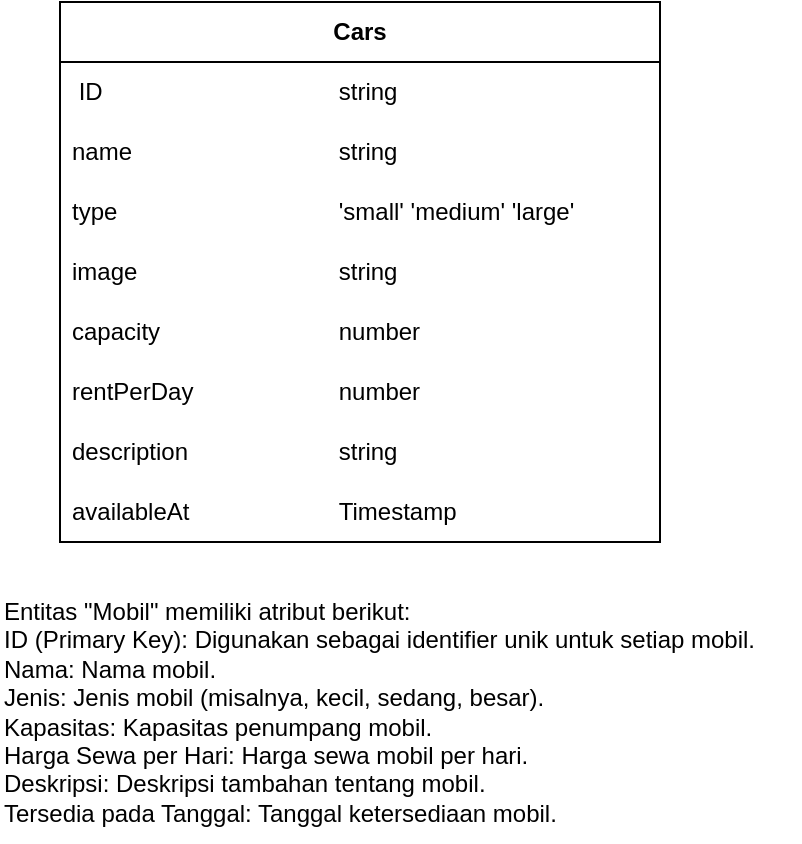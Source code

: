 <mxfile version="22.0.2" type="google">
  <diagram name="Page-1" id="aKfIbWsdNSs0Q4qDQrwr">
    <mxGraphModel dx="954" dy="571" grid="1" gridSize="10" guides="1" tooltips="1" connect="1" arrows="1" fold="1" page="1" pageScale="1" pageWidth="850" pageHeight="1100" math="0" shadow="0">
      <root>
        <mxCell id="0" />
        <mxCell id="1" parent="0" />
        <mxCell id="hmhIexIlQxtjFvM0DKIR-2" value="&lt;b&gt;Cars&lt;/b&gt;" style="swimlane;fontStyle=0;childLayout=stackLayout;horizontal=1;startSize=30;horizontalStack=0;resizeParent=1;resizeParentMax=0;resizeLast=0;collapsible=1;marginBottom=0;whiteSpace=wrap;html=1;" vertex="1" parent="1">
          <mxGeometry x="350" y="240" width="300" height="270" as="geometry">
            <mxRectangle x="350" y="240" width="70" height="30" as="alternateBounds" />
          </mxGeometry>
        </mxCell>
        <mxCell id="hmhIexIlQxtjFvM0DKIR-3" value="&amp;nbsp;ID&lt;span style=&quot;white-space: pre;&quot;&gt;&#x9;&lt;/span&gt;&lt;span style=&quot;white-space: pre;&quot;&gt;&#x9;&lt;/span&gt;&lt;span style=&quot;white-space: pre;&quot;&gt;&#x9;&lt;/span&gt;&lt;span style=&quot;white-space: pre;&quot;&gt;&#x9;&lt;/span&gt;&lt;span style=&quot;white-space: pre;&quot;&gt;&#x9;&lt;/span&gt;string&lt;br&gt;" style="text;strokeColor=none;fillColor=none;align=left;verticalAlign=middle;spacingLeft=4;spacingRight=4;overflow=hidden;points=[[0,0.5],[1,0.5]];portConstraint=eastwest;rotatable=0;whiteSpace=wrap;html=1;" vertex="1" parent="hmhIexIlQxtjFvM0DKIR-2">
          <mxGeometry y="30" width="300" height="30" as="geometry" />
        </mxCell>
        <mxCell id="hmhIexIlQxtjFvM0DKIR-4" value="name&lt;span style=&quot;white-space: pre;&quot;&gt;&#x9;&lt;/span&gt;&lt;span style=&quot;white-space: pre;&quot;&gt;&#x9;&lt;/span&gt;&lt;span style=&quot;white-space: pre;&quot;&gt;&#x9;&lt;/span&gt;&lt;span style=&quot;white-space: pre;&quot;&gt;&#x9;&lt;/span&gt;string" style="text;strokeColor=none;fillColor=none;align=left;verticalAlign=middle;spacingLeft=4;spacingRight=4;overflow=hidden;points=[[0,0.5],[1,0.5]];portConstraint=eastwest;rotatable=0;whiteSpace=wrap;html=1;" vertex="1" parent="hmhIexIlQxtjFvM0DKIR-2">
          <mxGeometry y="60" width="300" height="30" as="geometry" />
        </mxCell>
        <mxCell id="hmhIexIlQxtjFvM0DKIR-6" value="type&lt;span style=&quot;white-space: pre;&quot;&gt;&#x9;&lt;/span&gt;&lt;span style=&quot;white-space: pre;&quot;&gt;&#x9;&lt;/span&gt;&lt;span style=&quot;white-space: pre;&quot;&gt;&#x9;&lt;/span&gt;&lt;span style=&quot;white-space: pre;&quot;&gt;&#x9;&lt;/span&gt;&lt;span style=&quot;white-space: pre;&quot;&gt;&#x9;&lt;/span&gt;&#39;small&#39; &#39;medium&#39; &#39;large&#39;&lt;span style=&quot;white-space: pre;&quot;&gt;&#x9;&lt;/span&gt;" style="text;strokeColor=none;fillColor=none;align=left;verticalAlign=middle;spacingLeft=4;spacingRight=4;overflow=hidden;points=[[0,0.5],[1,0.5]];portConstraint=eastwest;rotatable=0;whiteSpace=wrap;html=1;" vertex="1" parent="hmhIexIlQxtjFvM0DKIR-2">
          <mxGeometry y="90" width="300" height="30" as="geometry" />
        </mxCell>
        <mxCell id="hmhIexIlQxtjFvM0DKIR-5" value="image&lt;span style=&quot;white-space: pre;&quot;&gt;&#x9;&lt;/span&gt;&lt;span style=&quot;white-space: pre;&quot;&gt;&#x9;&lt;/span&gt;&lt;span style=&quot;white-space: pre;&quot;&gt;&#x9;&lt;/span&gt;&lt;span style=&quot;white-space: pre;&quot;&gt;&#x9;&lt;/span&gt;string" style="text;strokeColor=none;fillColor=none;align=left;verticalAlign=middle;spacingLeft=4;spacingRight=4;overflow=hidden;points=[[0,0.5],[1,0.5]];portConstraint=eastwest;rotatable=0;whiteSpace=wrap;html=1;" vertex="1" parent="hmhIexIlQxtjFvM0DKIR-2">
          <mxGeometry y="120" width="300" height="30" as="geometry" />
        </mxCell>
        <mxCell id="hmhIexIlQxtjFvM0DKIR-7" value="capacity&lt;span style=&quot;white-space: pre;&quot;&gt;&#x9;&lt;/span&gt;&lt;span style=&quot;white-space: pre;&quot;&gt;&#x9;&lt;/span&gt;&lt;span style=&quot;white-space: pre;&quot;&gt;&#x9;&lt;/span&gt;&lt;span style=&quot;white-space: pre;&quot;&gt;&#x9;&lt;/span&gt;number" style="text;strokeColor=none;fillColor=none;align=left;verticalAlign=middle;spacingLeft=4;spacingRight=4;overflow=hidden;points=[[0,0.5],[1,0.5]];portConstraint=eastwest;rotatable=0;whiteSpace=wrap;html=1;" vertex="1" parent="hmhIexIlQxtjFvM0DKIR-2">
          <mxGeometry y="150" width="300" height="30" as="geometry" />
        </mxCell>
        <mxCell id="hmhIexIlQxtjFvM0DKIR-8" value="rentPerDay&lt;span style=&quot;white-space: pre;&quot;&gt;&#x9;&lt;/span&gt;&lt;span style=&quot;white-space: pre;&quot;&gt;&#x9;&lt;/span&gt;&lt;span style=&quot;white-space: pre;&quot;&gt;&#x9;&lt;/span&gt;number" style="text;strokeColor=none;fillColor=none;align=left;verticalAlign=middle;spacingLeft=4;spacingRight=4;overflow=hidden;points=[[0,0.5],[1,0.5]];portConstraint=eastwest;rotatable=0;whiteSpace=wrap;html=1;" vertex="1" parent="hmhIexIlQxtjFvM0DKIR-2">
          <mxGeometry y="180" width="300" height="30" as="geometry" />
        </mxCell>
        <mxCell id="hmhIexIlQxtjFvM0DKIR-9" value="description&lt;span style=&quot;white-space: pre;&quot;&gt;&#x9;&lt;/span&gt;&lt;span style=&quot;white-space: pre;&quot;&gt;&#x9;&lt;/span&gt;&lt;span style=&quot;white-space: pre;&quot;&gt;&#x9;&lt;/span&gt;string" style="text;strokeColor=none;fillColor=none;align=left;verticalAlign=middle;spacingLeft=4;spacingRight=4;overflow=hidden;points=[[0,0.5],[1,0.5]];portConstraint=eastwest;rotatable=0;whiteSpace=wrap;html=1;" vertex="1" parent="hmhIexIlQxtjFvM0DKIR-2">
          <mxGeometry y="210" width="300" height="30" as="geometry" />
        </mxCell>
        <mxCell id="hmhIexIlQxtjFvM0DKIR-10" value="availableAt&lt;span style=&quot;white-space: pre;&quot;&gt;&#x9;&lt;/span&gt;&lt;span style=&quot;white-space: pre;&quot;&gt;&#x9;&lt;/span&gt;&lt;span style=&quot;white-space: pre;&quot;&gt;&#x9;&lt;/span&gt;Timestamp" style="text;strokeColor=none;fillColor=none;align=left;verticalAlign=middle;spacingLeft=4;spacingRight=4;overflow=hidden;points=[[0,0.5],[1,0.5]];portConstraint=eastwest;rotatable=0;whiteSpace=wrap;html=1;" vertex="1" parent="hmhIexIlQxtjFvM0DKIR-2">
          <mxGeometry y="240" width="300" height="30" as="geometry" />
        </mxCell>
        <mxCell id="hmhIexIlQxtjFvM0DKIR-12" value="&lt;div&gt;Entitas &quot;Mobil&quot; memiliki atribut berikut:&lt;/div&gt;&lt;div&gt;ID (Primary Key): Digunakan sebagai identifier unik untuk setiap mobil.&lt;/div&gt;&lt;div&gt;Nama: Nama mobil.&lt;/div&gt;&lt;div&gt;Jenis: Jenis mobil (misalnya, kecil, sedang, besar).&lt;/div&gt;&lt;div&gt;Kapasitas: Kapasitas penumpang mobil.&lt;/div&gt;&lt;div&gt;Harga Sewa per Hari: Harga sewa mobil per hari.&lt;/div&gt;&lt;div&gt;Deskripsi: Deskripsi tambahan tentang mobil.&lt;/div&gt;&lt;div&gt;Tersedia pada Tanggal: Tanggal ketersediaan mobil.&lt;/div&gt;" style="text;html=1;align=left;verticalAlign=middle;resizable=0;points=[];autosize=1;strokeColor=none;fillColor=none;" vertex="1" parent="1">
          <mxGeometry x="320" y="530" width="400" height="130" as="geometry" />
        </mxCell>
      </root>
    </mxGraphModel>
  </diagram>
</mxfile>
